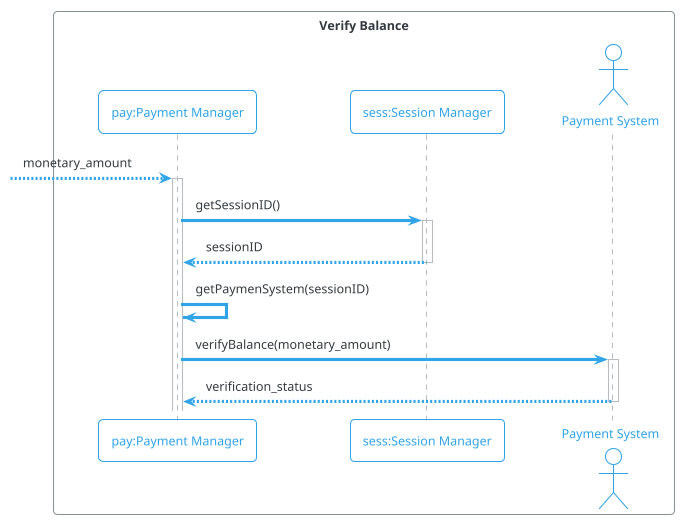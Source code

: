 @startuml
!theme cerulean-outline
box "Verify Balance"
participant "pay:Payment Manager" as pay
participant "sess:Session Manager" as sess
actor "Payment System" as paySys
end box
--> pay ++: monetary_amount
pay -> sess ++ : getSessionID()
sess --> pay --: sessionID
pay -> pay : getPaymenSystem(sessionID)
pay -> paySys ++: verifyBalance(monetary_amount)
paySys --> pay --: verification_status
@enduml